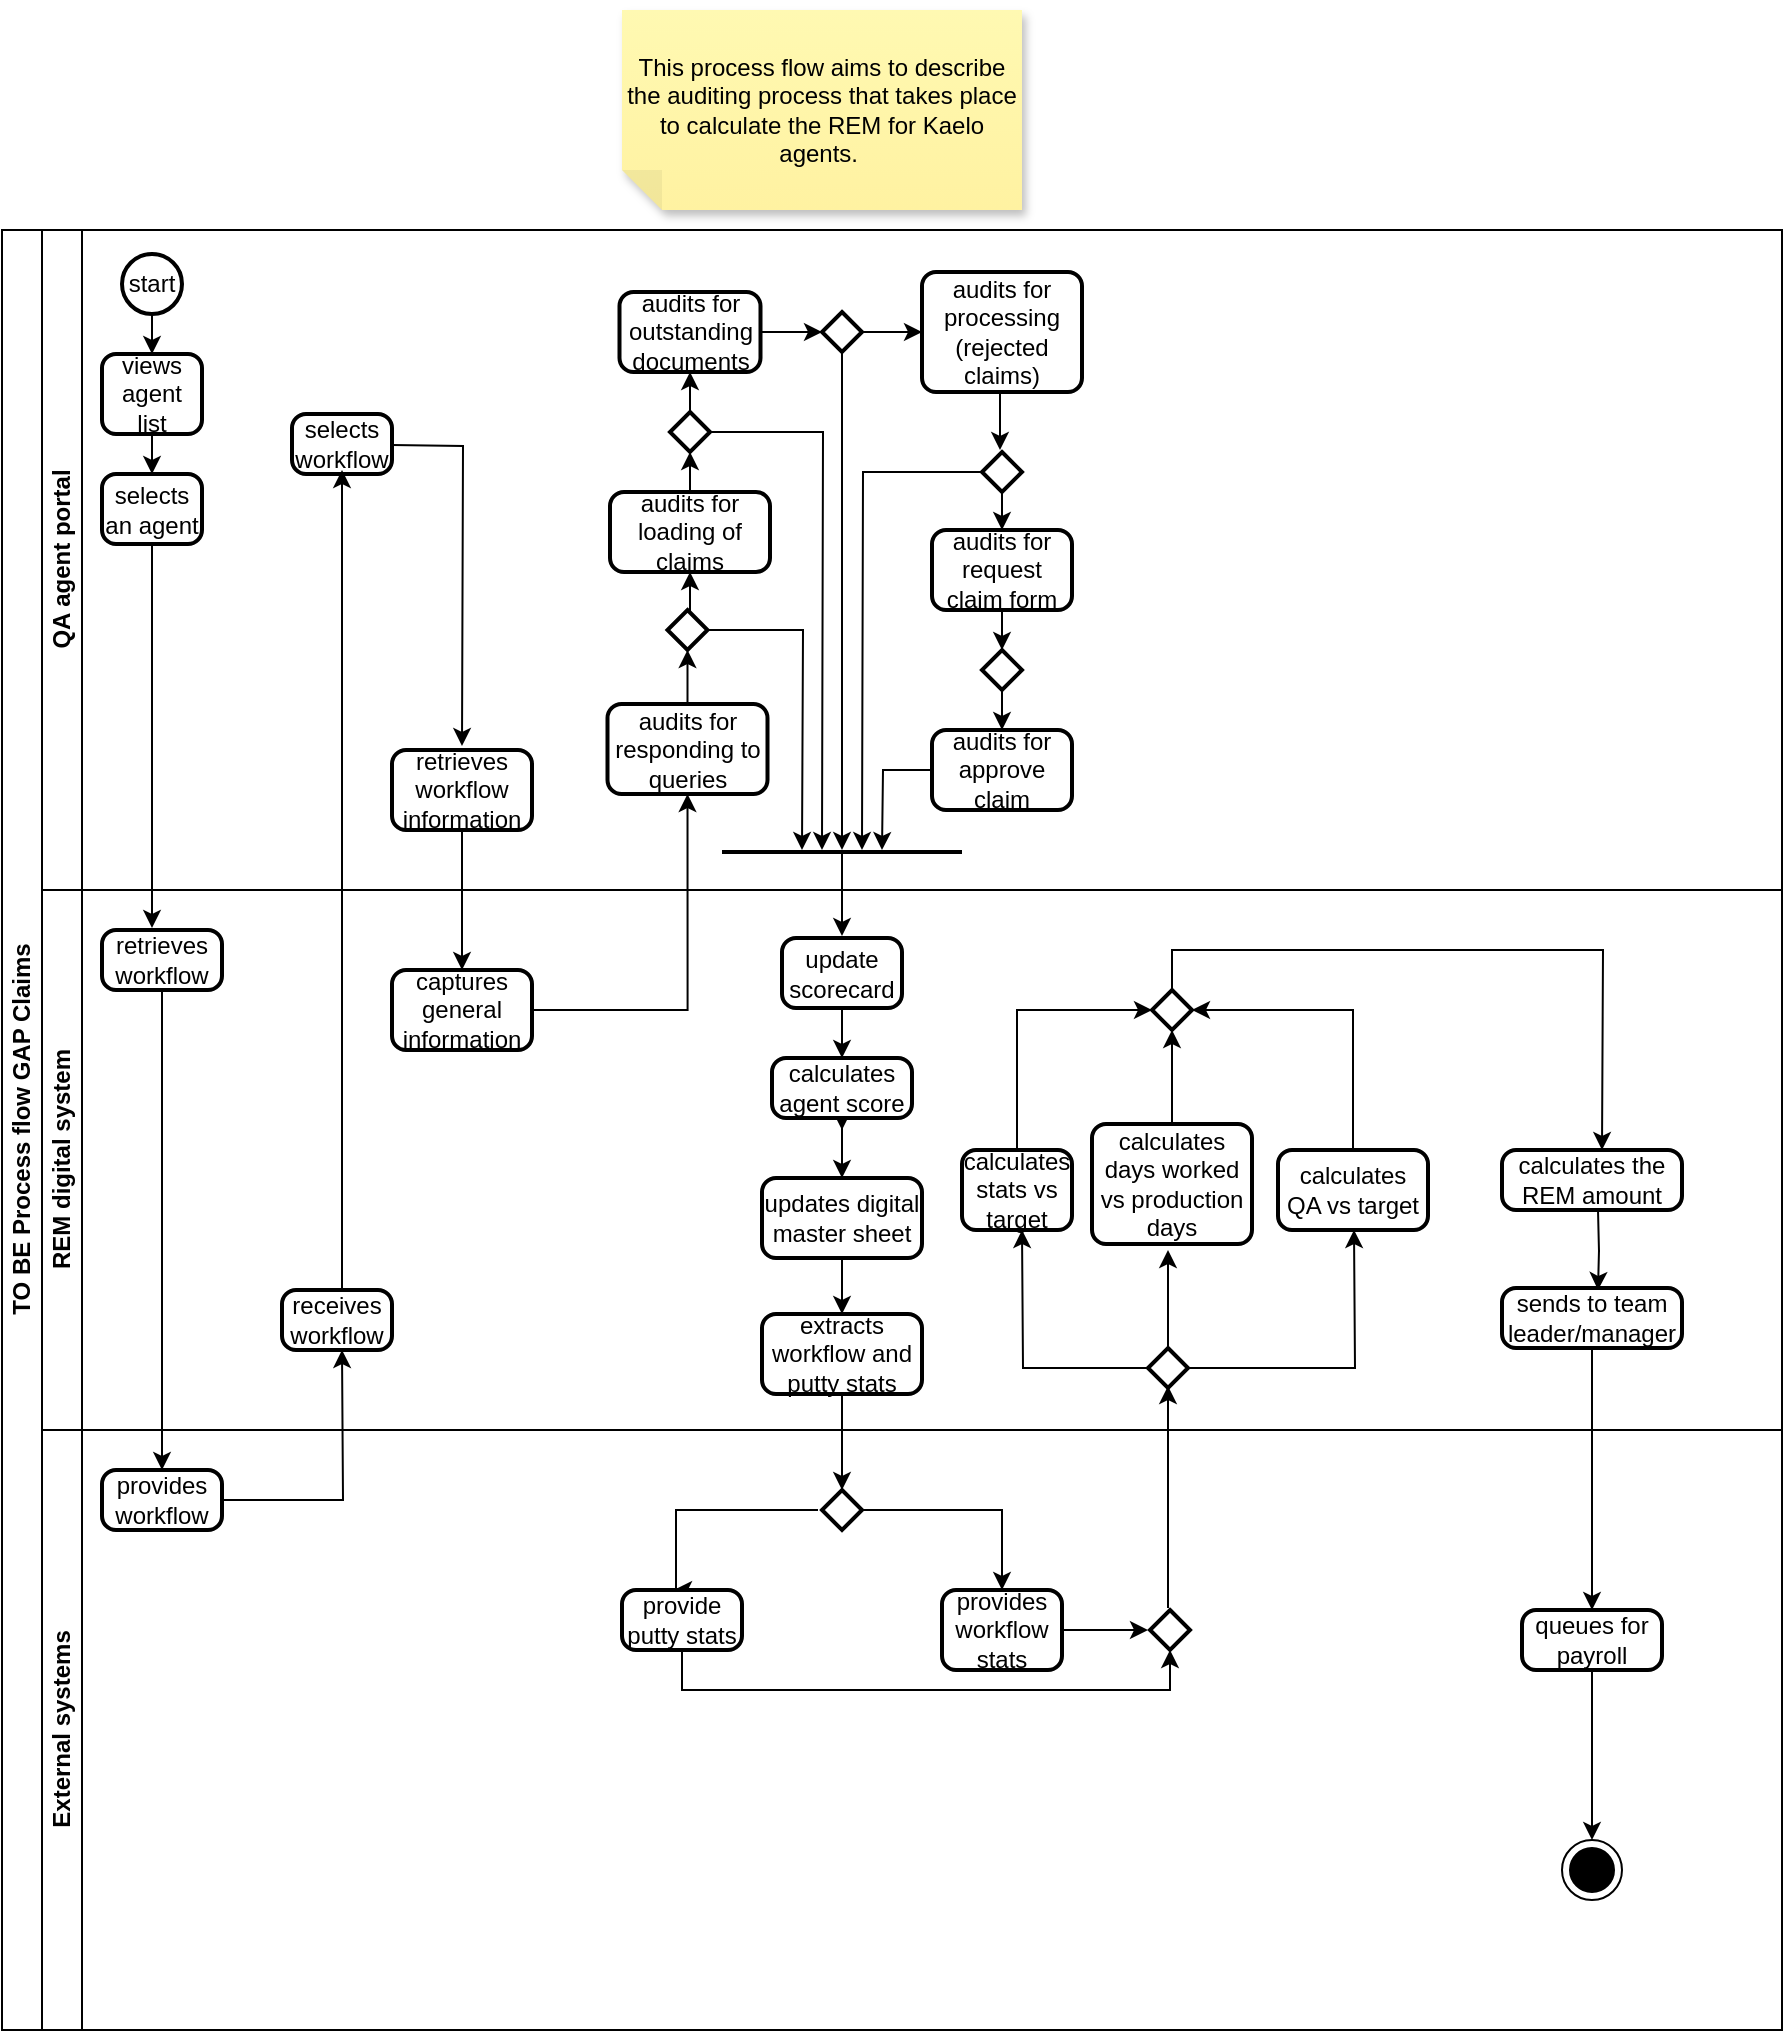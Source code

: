 <mxfile version="26.0.11">
  <diagram name="Page-1" id="bHxEFijC8007QPaECJp6">
    <mxGraphModel dx="1434" dy="1914" grid="1" gridSize="10" guides="1" tooltips="1" connect="1" arrows="1" fold="1" page="1" pageScale="1" pageWidth="850" pageHeight="1100" math="0" shadow="0">
      <root>
        <mxCell id="0" />
        <mxCell id="1" parent="0" />
        <mxCell id="AQpcyCFNnfoMruxE-PI4-3" value="TO BE Process flow GAP Claims" style="swimlane;childLayout=stackLayout;resizeParent=1;resizeParentMax=0;horizontal=0;startSize=20;horizontalStack=0;html=1;" parent="1" vertex="1">
          <mxGeometry x="70" y="60" width="890" height="900" as="geometry" />
        </mxCell>
        <mxCell id="AQpcyCFNnfoMruxE-PI4-4" value="QA agent portal" style="swimlane;startSize=20;horizontal=0;html=1;" parent="AQpcyCFNnfoMruxE-PI4-3" vertex="1">
          <mxGeometry x="20" width="870" height="330" as="geometry" />
        </mxCell>
        <mxCell id="AQpcyCFNnfoMruxE-PI4-12" style="edgeStyle=orthogonalEdgeStyle;rounded=0;orthogonalLoop=1;jettySize=auto;html=1;exitX=0.5;exitY=1;exitDx=0;exitDy=0;exitPerimeter=0;entryX=0.5;entryY=0;entryDx=0;entryDy=0;" parent="AQpcyCFNnfoMruxE-PI4-4" source="AQpcyCFNnfoMruxE-PI4-7" target="AQpcyCFNnfoMruxE-PI4-11" edge="1">
          <mxGeometry relative="1" as="geometry" />
        </mxCell>
        <mxCell id="AQpcyCFNnfoMruxE-PI4-7" value="start" style="strokeWidth=2;html=1;shape=mxgraph.flowchart.start_2;whiteSpace=wrap;" parent="AQpcyCFNnfoMruxE-PI4-4" vertex="1">
          <mxGeometry x="40" y="12" width="30" height="30" as="geometry" />
        </mxCell>
        <mxCell id="AQpcyCFNnfoMruxE-PI4-11" value="views agent list" style="rounded=1;whiteSpace=wrap;html=1;absoluteArcSize=1;arcSize=14;strokeWidth=2;" parent="AQpcyCFNnfoMruxE-PI4-4" vertex="1">
          <mxGeometry x="30" y="62" width="50" height="40" as="geometry" />
        </mxCell>
        <mxCell id="AQpcyCFNnfoMruxE-PI4-15" value="" style="edgeStyle=orthogonalEdgeStyle;rounded=0;orthogonalLoop=1;jettySize=auto;html=1;exitX=0.5;exitY=1;exitDx=0;exitDy=0;" parent="AQpcyCFNnfoMruxE-PI4-4" source="AQpcyCFNnfoMruxE-PI4-11" target="AQpcyCFNnfoMruxE-PI4-14" edge="1">
          <mxGeometry relative="1" as="geometry">
            <mxPoint x="145" y="182" as="targetPoint" />
            <mxPoint x="145" y="162" as="sourcePoint" />
          </mxGeometry>
        </mxCell>
        <mxCell id="AQpcyCFNnfoMruxE-PI4-16" style="edgeStyle=orthogonalEdgeStyle;rounded=0;orthogonalLoop=1;jettySize=auto;html=1;exitX=0.5;exitY=1;exitDx=0;exitDy=0;" parent="AQpcyCFNnfoMruxE-PI4-4" source="AQpcyCFNnfoMruxE-PI4-14" edge="1">
          <mxGeometry relative="1" as="geometry">
            <mxPoint x="55" y="349" as="targetPoint" />
          </mxGeometry>
        </mxCell>
        <mxCell id="AQpcyCFNnfoMruxE-PI4-14" value="selects an agent" style="rounded=1;whiteSpace=wrap;html=1;absoluteArcSize=1;arcSize=14;strokeWidth=2;" parent="AQpcyCFNnfoMruxE-PI4-4" vertex="1">
          <mxGeometry x="30" y="122" width="50" height="35" as="geometry" />
        </mxCell>
        <mxCell id="neZBOmozRX93bnKHMXi--25" value="audits for responding to queries" style="rounded=1;whiteSpace=wrap;html=1;absoluteArcSize=1;arcSize=14;strokeWidth=2;" parent="AQpcyCFNnfoMruxE-PI4-4" vertex="1">
          <mxGeometry x="282.75" y="237" width="80" height="45" as="geometry" />
        </mxCell>
        <mxCell id="neZBOmozRX93bnKHMXi--26" style="edgeStyle=orthogonalEdgeStyle;rounded=0;orthogonalLoop=1;jettySize=auto;html=1;exitX=0.5;exitY=1;exitDx=0;exitDy=0;" parent="AQpcyCFNnfoMruxE-PI4-4" source="neZBOmozRX93bnKHMXi--25" target="neZBOmozRX93bnKHMXi--25" edge="1">
          <mxGeometry relative="1" as="geometry" />
        </mxCell>
        <mxCell id="AQpcyCFNnfoMruxE-PI4-50" style="edgeStyle=orthogonalEdgeStyle;rounded=0;orthogonalLoop=1;jettySize=auto;html=1;exitX=0.5;exitY=0;exitDx=0;exitDy=0;exitPerimeter=0;entryX=0.5;entryY=1;entryDx=0;entryDy=0;" parent="AQpcyCFNnfoMruxE-PI4-4" source="AQpcyCFNnfoMruxE-PI4-31" target="neZBOmozRX93bnKHMXi--30" edge="1">
          <mxGeometry relative="1" as="geometry" />
        </mxCell>
        <mxCell id="AQpcyCFNnfoMruxE-PI4-75" style="edgeStyle=orthogonalEdgeStyle;rounded=0;orthogonalLoop=1;jettySize=auto;html=1;exitX=1;exitY=0.5;exitDx=0;exitDy=0;exitPerimeter=0;" parent="AQpcyCFNnfoMruxE-PI4-4" source="AQpcyCFNnfoMruxE-PI4-31" edge="1">
          <mxGeometry relative="1" as="geometry">
            <mxPoint x="380" y="310" as="targetPoint" />
          </mxGeometry>
        </mxCell>
        <mxCell id="AQpcyCFNnfoMruxE-PI4-31" value="" style="strokeWidth=2;html=1;shape=mxgraph.flowchart.decision;whiteSpace=wrap;" parent="AQpcyCFNnfoMruxE-PI4-4" vertex="1">
          <mxGeometry x="312.75" y="190" width="20" height="20" as="geometry" />
        </mxCell>
        <mxCell id="AQpcyCFNnfoMruxE-PI4-33" style="edgeStyle=orthogonalEdgeStyle;rounded=0;orthogonalLoop=1;jettySize=auto;html=1;exitX=0.5;exitY=0;exitDx=0;exitDy=0;" parent="AQpcyCFNnfoMruxE-PI4-4" source="neZBOmozRX93bnKHMXi--30" edge="1">
          <mxGeometry relative="1" as="geometry">
            <mxPoint x="324" y="111" as="targetPoint" />
          </mxGeometry>
        </mxCell>
        <mxCell id="neZBOmozRX93bnKHMXi--30" value="audits for loading of claims" style="rounded=1;whiteSpace=wrap;html=1;absoluteArcSize=1;arcSize=14;strokeWidth=2;" parent="AQpcyCFNnfoMruxE-PI4-4" vertex="1">
          <mxGeometry x="284" y="131" width="80" height="40" as="geometry" />
        </mxCell>
        <mxCell id="AQpcyCFNnfoMruxE-PI4-35" style="edgeStyle=orthogonalEdgeStyle;rounded=0;orthogonalLoop=1;jettySize=auto;html=1;exitX=0.5;exitY=0;exitDx=0;exitDy=0;exitPerimeter=0;" parent="AQpcyCFNnfoMruxE-PI4-4" source="AQpcyCFNnfoMruxE-PI4-34" edge="1">
          <mxGeometry relative="1" as="geometry">
            <mxPoint x="324" y="71" as="targetPoint" />
          </mxGeometry>
        </mxCell>
        <mxCell id="AQpcyCFNnfoMruxE-PI4-74" style="edgeStyle=orthogonalEdgeStyle;rounded=0;orthogonalLoop=1;jettySize=auto;html=1;exitX=1;exitY=0.5;exitDx=0;exitDy=0;exitPerimeter=0;" parent="AQpcyCFNnfoMruxE-PI4-4" source="AQpcyCFNnfoMruxE-PI4-34" edge="1">
          <mxGeometry relative="1" as="geometry">
            <mxPoint x="390" y="310" as="targetPoint" />
          </mxGeometry>
        </mxCell>
        <mxCell id="AQpcyCFNnfoMruxE-PI4-34" value="" style="strokeWidth=2;html=1;shape=mxgraph.flowchart.decision;whiteSpace=wrap;" parent="AQpcyCFNnfoMruxE-PI4-4" vertex="1">
          <mxGeometry x="314" y="91" width="20" height="20" as="geometry" />
        </mxCell>
        <mxCell id="AQpcyCFNnfoMruxE-PI4-63" style="edgeStyle=orthogonalEdgeStyle;rounded=0;orthogonalLoop=1;jettySize=auto;html=1;exitX=1;exitY=0.5;exitDx=0;exitDy=0;" parent="AQpcyCFNnfoMruxE-PI4-4" source="neZBOmozRX93bnKHMXi--32" edge="1">
          <mxGeometry relative="1" as="geometry">
            <mxPoint x="390" y="51" as="targetPoint" />
          </mxGeometry>
        </mxCell>
        <mxCell id="neZBOmozRX93bnKHMXi--32" value="audits for outstanding documents" style="rounded=1;whiteSpace=wrap;html=1;absoluteArcSize=1;arcSize=14;strokeWidth=2;" parent="AQpcyCFNnfoMruxE-PI4-4" vertex="1">
          <mxGeometry x="288.75" y="31" width="70.5" height="40" as="geometry" />
        </mxCell>
        <mxCell id="AQpcyCFNnfoMruxE-PI4-45" style="edgeStyle=orthogonalEdgeStyle;rounded=0;orthogonalLoop=1;jettySize=auto;html=1;exitX=1;exitY=0.25;exitDx=0;exitDy=0;" parent="AQpcyCFNnfoMruxE-PI4-4" edge="1">
          <mxGeometry relative="1" as="geometry">
            <mxPoint x="210" y="258" as="targetPoint" />
            <mxPoint x="175" y="107.5" as="sourcePoint" />
          </mxGeometry>
        </mxCell>
        <mxCell id="AQpcyCFNnfoMruxE-PI4-44" value="selects workflow" style="rounded=1;whiteSpace=wrap;html=1;absoluteArcSize=1;arcSize=14;strokeWidth=2;" parent="AQpcyCFNnfoMruxE-PI4-4" vertex="1">
          <mxGeometry x="125" y="92" width="50" height="30" as="geometry" />
        </mxCell>
        <mxCell id="AQpcyCFNnfoMruxE-PI4-47" style="edgeStyle=orthogonalEdgeStyle;rounded=0;orthogonalLoop=1;jettySize=auto;html=1;exitX=0.5;exitY=1;exitDx=0;exitDy=0;" parent="AQpcyCFNnfoMruxE-PI4-4" source="AQpcyCFNnfoMruxE-PI4-46" edge="1">
          <mxGeometry relative="1" as="geometry">
            <mxPoint x="210" y="370" as="targetPoint" />
          </mxGeometry>
        </mxCell>
        <mxCell id="AQpcyCFNnfoMruxE-PI4-46" value="retrieves workflow information" style="rounded=1;whiteSpace=wrap;html=1;absoluteArcSize=1;arcSize=14;strokeWidth=2;" parent="AQpcyCFNnfoMruxE-PI4-4" vertex="1">
          <mxGeometry x="175" y="260" width="70" height="40" as="geometry" />
        </mxCell>
        <mxCell id="AQpcyCFNnfoMruxE-PI4-49" style="edgeStyle=orthogonalEdgeStyle;rounded=0;orthogonalLoop=1;jettySize=auto;html=1;exitX=0.5;exitY=0;exitDx=0;exitDy=0;entryX=0.5;entryY=1;entryDx=0;entryDy=0;entryPerimeter=0;" parent="AQpcyCFNnfoMruxE-PI4-4" source="neZBOmozRX93bnKHMXi--25" target="AQpcyCFNnfoMruxE-PI4-31" edge="1">
          <mxGeometry relative="1" as="geometry" />
        </mxCell>
        <mxCell id="AQpcyCFNnfoMruxE-PI4-64" style="edgeStyle=orthogonalEdgeStyle;rounded=0;orthogonalLoop=1;jettySize=auto;html=1;exitX=1;exitY=0.5;exitDx=0;exitDy=0;exitPerimeter=0;" parent="AQpcyCFNnfoMruxE-PI4-4" source="AQpcyCFNnfoMruxE-PI4-60" edge="1">
          <mxGeometry relative="1" as="geometry">
            <mxPoint x="440" y="51" as="targetPoint" />
          </mxGeometry>
        </mxCell>
        <mxCell id="AQpcyCFNnfoMruxE-PI4-76" style="edgeStyle=orthogonalEdgeStyle;rounded=0;orthogonalLoop=1;jettySize=auto;html=1;exitX=0.5;exitY=1;exitDx=0;exitDy=0;exitPerimeter=0;" parent="AQpcyCFNnfoMruxE-PI4-4" source="AQpcyCFNnfoMruxE-PI4-60" edge="1">
          <mxGeometry relative="1" as="geometry">
            <mxPoint x="400" y="310" as="targetPoint" />
          </mxGeometry>
        </mxCell>
        <mxCell id="AQpcyCFNnfoMruxE-PI4-60" value="" style="strokeWidth=2;html=1;shape=mxgraph.flowchart.decision;whiteSpace=wrap;" parent="AQpcyCFNnfoMruxE-PI4-4" vertex="1">
          <mxGeometry x="390" y="41" width="20" height="20" as="geometry" />
        </mxCell>
        <mxCell id="AQpcyCFNnfoMruxE-PI4-65" style="edgeStyle=orthogonalEdgeStyle;rounded=0;orthogonalLoop=1;jettySize=auto;html=1;exitX=0.5;exitY=1;exitDx=0;exitDy=0;" parent="AQpcyCFNnfoMruxE-PI4-4" edge="1">
          <mxGeometry relative="1" as="geometry">
            <mxPoint x="479" y="110" as="targetPoint" />
            <mxPoint x="489" y="81" as="sourcePoint" />
          </mxGeometry>
        </mxCell>
        <mxCell id="neZBOmozRX93bnKHMXi--34" value="audits for processing (rejected claims)" style="rounded=1;whiteSpace=wrap;html=1;absoluteArcSize=1;arcSize=14;strokeWidth=2;" parent="AQpcyCFNnfoMruxE-PI4-4" vertex="1">
          <mxGeometry x="440" y="21" width="80" height="60" as="geometry" />
        </mxCell>
        <mxCell id="AQpcyCFNnfoMruxE-PI4-71" style="edgeStyle=orthogonalEdgeStyle;rounded=0;orthogonalLoop=1;jettySize=auto;html=1;exitX=0.5;exitY=1;exitDx=0;exitDy=0;" parent="AQpcyCFNnfoMruxE-PI4-4" source="neZBOmozRX93bnKHMXi--36" edge="1">
          <mxGeometry relative="1" as="geometry">
            <mxPoint x="480" y="210" as="targetPoint" />
          </mxGeometry>
        </mxCell>
        <mxCell id="neZBOmozRX93bnKHMXi--36" value="audits for request claim form" style="rounded=1;whiteSpace=wrap;html=1;absoluteArcSize=1;arcSize=14;strokeWidth=2;" parent="AQpcyCFNnfoMruxE-PI4-4" vertex="1">
          <mxGeometry x="445" y="150" width="70" height="40" as="geometry" />
        </mxCell>
        <mxCell id="AQpcyCFNnfoMruxE-PI4-70" style="edgeStyle=orthogonalEdgeStyle;rounded=0;orthogonalLoop=1;jettySize=auto;html=1;exitX=0.5;exitY=1;exitDx=0;exitDy=0;exitPerimeter=0;" parent="AQpcyCFNnfoMruxE-PI4-4" source="AQpcyCFNnfoMruxE-PI4-68" edge="1">
          <mxGeometry relative="1" as="geometry">
            <mxPoint x="480" y="150" as="targetPoint" />
          </mxGeometry>
        </mxCell>
        <mxCell id="AQpcyCFNnfoMruxE-PI4-77" style="edgeStyle=orthogonalEdgeStyle;rounded=0;orthogonalLoop=1;jettySize=auto;html=1;exitX=0;exitY=0.5;exitDx=0;exitDy=0;exitPerimeter=0;" parent="AQpcyCFNnfoMruxE-PI4-4" source="AQpcyCFNnfoMruxE-PI4-68" edge="1">
          <mxGeometry relative="1" as="geometry">
            <mxPoint x="410" y="310" as="targetPoint" />
          </mxGeometry>
        </mxCell>
        <mxCell id="AQpcyCFNnfoMruxE-PI4-68" value="" style="strokeWidth=2;html=1;shape=mxgraph.flowchart.decision;whiteSpace=wrap;" parent="AQpcyCFNnfoMruxE-PI4-4" vertex="1">
          <mxGeometry x="470" y="111" width="20" height="20" as="geometry" />
        </mxCell>
        <mxCell id="AQpcyCFNnfoMruxE-PI4-73" style="edgeStyle=orthogonalEdgeStyle;rounded=0;orthogonalLoop=1;jettySize=auto;html=1;exitX=0.5;exitY=1;exitDx=0;exitDy=0;exitPerimeter=0;" parent="AQpcyCFNnfoMruxE-PI4-4" source="AQpcyCFNnfoMruxE-PI4-72" edge="1">
          <mxGeometry relative="1" as="geometry">
            <mxPoint x="480" y="250" as="targetPoint" />
          </mxGeometry>
        </mxCell>
        <mxCell id="AQpcyCFNnfoMruxE-PI4-72" value="" style="strokeWidth=2;html=1;shape=mxgraph.flowchart.decision;whiteSpace=wrap;" parent="AQpcyCFNnfoMruxE-PI4-4" vertex="1">
          <mxGeometry x="470" y="210" width="20" height="20" as="geometry" />
        </mxCell>
        <mxCell id="AQpcyCFNnfoMruxE-PI4-79" style="edgeStyle=orthogonalEdgeStyle;rounded=0;orthogonalLoop=1;jettySize=auto;html=1;exitX=0;exitY=0.5;exitDx=0;exitDy=0;" parent="AQpcyCFNnfoMruxE-PI4-4" source="neZBOmozRX93bnKHMXi--39" edge="1">
          <mxGeometry relative="1" as="geometry">
            <mxPoint x="420" y="310" as="targetPoint" />
          </mxGeometry>
        </mxCell>
        <mxCell id="neZBOmozRX93bnKHMXi--39" value="audits for approve claim" style="rounded=1;whiteSpace=wrap;html=1;absoluteArcSize=1;arcSize=14;strokeWidth=2;" parent="AQpcyCFNnfoMruxE-PI4-4" vertex="1">
          <mxGeometry x="445" y="250" width="70" height="40" as="geometry" />
        </mxCell>
        <mxCell id="AQpcyCFNnfoMruxE-PI4-80" value="" style="line;strokeWidth=2;html=1;" parent="AQpcyCFNnfoMruxE-PI4-4" vertex="1">
          <mxGeometry x="340" y="306" width="120" height="10" as="geometry" />
        </mxCell>
        <mxCell id="AQpcyCFNnfoMruxE-PI4-5" value="REM digital system" style="swimlane;startSize=20;horizontal=0;html=1;" parent="AQpcyCFNnfoMruxE-PI4-3" vertex="1">
          <mxGeometry x="20" y="330" width="870" height="270" as="geometry" />
        </mxCell>
        <mxCell id="AQpcyCFNnfoMruxE-PI4-19" style="edgeStyle=orthogonalEdgeStyle;rounded=0;orthogonalLoop=1;jettySize=auto;html=1;exitX=0.5;exitY=1;exitDx=0;exitDy=0;" parent="AQpcyCFNnfoMruxE-PI4-5" source="AQpcyCFNnfoMruxE-PI4-17" edge="1">
          <mxGeometry relative="1" as="geometry">
            <mxPoint x="60" y="290" as="targetPoint" />
          </mxGeometry>
        </mxCell>
        <mxCell id="AQpcyCFNnfoMruxE-PI4-17" value="retrieves workflow" style="rounded=1;whiteSpace=wrap;html=1;absoluteArcSize=1;arcSize=14;strokeWidth=2;" parent="AQpcyCFNnfoMruxE-PI4-5" vertex="1">
          <mxGeometry x="30" y="20" width="60" height="30" as="geometry" />
        </mxCell>
        <mxCell id="AQpcyCFNnfoMruxE-PI4-24" value="captures general information" style="rounded=1;whiteSpace=wrap;html=1;absoluteArcSize=1;arcSize=14;strokeWidth=2;" parent="AQpcyCFNnfoMruxE-PI4-5" vertex="1">
          <mxGeometry x="175" y="40" width="70" height="40" as="geometry" />
        </mxCell>
        <mxCell id="AQpcyCFNnfoMruxE-PI4-36" value="receives workflow" style="rounded=1;whiteSpace=wrap;html=1;absoluteArcSize=1;arcSize=14;strokeWidth=2;" parent="AQpcyCFNnfoMruxE-PI4-5" vertex="1">
          <mxGeometry x="120" y="200" width="55" height="30" as="geometry" />
        </mxCell>
        <mxCell id="AQpcyCFNnfoMruxE-PI4-43" value="" style="endArrow=classic;html=1;rounded=0;" parent="AQpcyCFNnfoMruxE-PI4-5" edge="1">
          <mxGeometry width="50" height="50" relative="1" as="geometry">
            <mxPoint x="150" y="200" as="sourcePoint" />
            <mxPoint x="150" y="-210" as="targetPoint" />
          </mxGeometry>
        </mxCell>
        <mxCell id="AQpcyCFNnfoMruxE-PI4-81" value="" style="endArrow=classic;html=1;rounded=0;" parent="AQpcyCFNnfoMruxE-PI4-5" edge="1">
          <mxGeometry width="50" height="50" relative="1" as="geometry">
            <mxPoint x="400" y="-18" as="sourcePoint" />
            <mxPoint x="400" y="23" as="targetPoint" />
            <Array as="points" />
          </mxGeometry>
        </mxCell>
        <mxCell id="AQpcyCFNnfoMruxE-PI4-83" style="edgeStyle=orthogonalEdgeStyle;rounded=0;orthogonalLoop=1;jettySize=auto;html=1;exitX=0.5;exitY=1;exitDx=0;exitDy=0;" parent="AQpcyCFNnfoMruxE-PI4-5" source="AQpcyCFNnfoMruxE-PI4-85" edge="1">
          <mxGeometry relative="1" as="geometry">
            <mxPoint x="400" y="120" as="targetPoint" />
          </mxGeometry>
        </mxCell>
        <mxCell id="AQpcyCFNnfoMruxE-PI4-82" value="update scorecard" style="rounded=1;whiteSpace=wrap;html=1;absoluteArcSize=1;arcSize=14;strokeWidth=2;" parent="AQpcyCFNnfoMruxE-PI4-5" vertex="1">
          <mxGeometry x="370" y="24" width="60" height="35" as="geometry" />
        </mxCell>
        <mxCell id="AQpcyCFNnfoMruxE-PI4-86" value="" style="edgeStyle=orthogonalEdgeStyle;rounded=0;orthogonalLoop=1;jettySize=auto;html=1;exitX=0.5;exitY=1;exitDx=0;exitDy=0;" parent="AQpcyCFNnfoMruxE-PI4-5" source="AQpcyCFNnfoMruxE-PI4-82" target="AQpcyCFNnfoMruxE-PI4-85" edge="1">
          <mxGeometry relative="1" as="geometry">
            <mxPoint x="490" y="474" as="targetPoint" />
            <mxPoint x="490" y="449" as="sourcePoint" />
          </mxGeometry>
        </mxCell>
        <mxCell id="AQpcyCFNnfoMruxE-PI4-85" value="calculates agent score" style="rounded=1;whiteSpace=wrap;html=1;absoluteArcSize=1;arcSize=14;strokeWidth=2;" parent="AQpcyCFNnfoMruxE-PI4-5" vertex="1">
          <mxGeometry x="365" y="84" width="70" height="30" as="geometry" />
        </mxCell>
        <mxCell id="AQpcyCFNnfoMruxE-PI4-90" style="edgeStyle=orthogonalEdgeStyle;rounded=0;orthogonalLoop=1;jettySize=auto;html=1;exitX=0.5;exitY=1;exitDx=0;exitDy=0;" parent="AQpcyCFNnfoMruxE-PI4-5" source="AQpcyCFNnfoMruxE-PI4-88" edge="1">
          <mxGeometry relative="1" as="geometry">
            <mxPoint x="400" y="212" as="targetPoint" />
          </mxGeometry>
        </mxCell>
        <mxCell id="AQpcyCFNnfoMruxE-PI4-88" value="updates digital master sheet" style="rounded=1;whiteSpace=wrap;html=1;absoluteArcSize=1;arcSize=14;strokeWidth=2;" parent="AQpcyCFNnfoMruxE-PI4-5" vertex="1">
          <mxGeometry x="360" y="144" width="80" height="40" as="geometry" />
        </mxCell>
        <mxCell id="AQpcyCFNnfoMruxE-PI4-89" value="" style="edgeStyle=orthogonalEdgeStyle;rounded=0;orthogonalLoop=1;jettySize=auto;html=1;exitX=0.5;exitY=1;exitDx=0;exitDy=0;" parent="AQpcyCFNnfoMruxE-PI4-5" source="AQpcyCFNnfoMruxE-PI4-85" target="AQpcyCFNnfoMruxE-PI4-88" edge="1">
          <mxGeometry relative="1" as="geometry">
            <mxPoint x="490" y="534" as="targetPoint" />
            <mxPoint x="490" y="504" as="sourcePoint" />
          </mxGeometry>
        </mxCell>
        <mxCell id="AQpcyCFNnfoMruxE-PI4-95" style="edgeStyle=orthogonalEdgeStyle;rounded=0;orthogonalLoop=1;jettySize=auto;html=1;exitX=0.5;exitY=1;exitDx=0;exitDy=0;" parent="AQpcyCFNnfoMruxE-PI4-5" source="AQpcyCFNnfoMruxE-PI4-92" edge="1">
          <mxGeometry relative="1" as="geometry">
            <mxPoint x="400" y="300" as="targetPoint" />
          </mxGeometry>
        </mxCell>
        <mxCell id="AQpcyCFNnfoMruxE-PI4-92" value="extracts workflow and putty stats" style="rounded=1;whiteSpace=wrap;html=1;absoluteArcSize=1;arcSize=14;strokeWidth=2;" parent="AQpcyCFNnfoMruxE-PI4-5" vertex="1">
          <mxGeometry x="360" y="212" width="80" height="40" as="geometry" />
        </mxCell>
        <mxCell id="AQpcyCFNnfoMruxE-PI4-109" style="edgeStyle=orthogonalEdgeStyle;rounded=0;orthogonalLoop=1;jettySize=auto;html=1;exitX=0;exitY=0.5;exitDx=0;exitDy=0;exitPerimeter=0;" parent="AQpcyCFNnfoMruxE-PI4-5" source="AQpcyCFNnfoMruxE-PI4-107" edge="1">
          <mxGeometry relative="1" as="geometry">
            <mxPoint x="490" y="170" as="targetPoint" />
          </mxGeometry>
        </mxCell>
        <mxCell id="AQpcyCFNnfoMruxE-PI4-115" style="edgeStyle=orthogonalEdgeStyle;rounded=0;orthogonalLoop=1;jettySize=auto;html=1;exitX=0.5;exitY=0;exitDx=0;exitDy=0;exitPerimeter=0;" parent="AQpcyCFNnfoMruxE-PI4-5" source="AQpcyCFNnfoMruxE-PI4-107" edge="1">
          <mxGeometry relative="1" as="geometry">
            <mxPoint x="563" y="180" as="targetPoint" />
          </mxGeometry>
        </mxCell>
        <mxCell id="AQpcyCFNnfoMruxE-PI4-117" style="edgeStyle=orthogonalEdgeStyle;rounded=0;orthogonalLoop=1;jettySize=auto;html=1;exitX=1;exitY=0.5;exitDx=0;exitDy=0;exitPerimeter=0;" parent="AQpcyCFNnfoMruxE-PI4-5" source="AQpcyCFNnfoMruxE-PI4-107" edge="1">
          <mxGeometry relative="1" as="geometry">
            <mxPoint x="656" y="170" as="targetPoint" />
            <mxPoint x="579" y="239" as="sourcePoint" />
          </mxGeometry>
        </mxCell>
        <mxCell id="AQpcyCFNnfoMruxE-PI4-107" value="" style="strokeWidth=2;html=1;shape=mxgraph.flowchart.decision;whiteSpace=wrap;" parent="AQpcyCFNnfoMruxE-PI4-5" vertex="1">
          <mxGeometry x="553" y="229" width="20" height="20" as="geometry" />
        </mxCell>
        <mxCell id="AQpcyCFNnfoMruxE-PI4-111" value="calculates stats vs target" style="rounded=1;whiteSpace=wrap;html=1;absoluteArcSize=1;arcSize=14;strokeWidth=2;" parent="AQpcyCFNnfoMruxE-PI4-5" vertex="1">
          <mxGeometry x="460" y="130" width="55" height="40" as="geometry" />
        </mxCell>
        <mxCell id="AQpcyCFNnfoMruxE-PI4-119" style="edgeStyle=orthogonalEdgeStyle;rounded=0;orthogonalLoop=1;jettySize=auto;html=1;exitX=0.5;exitY=0;exitDx=0;exitDy=0;" parent="AQpcyCFNnfoMruxE-PI4-5" source="AQpcyCFNnfoMruxE-PI4-120" edge="1">
          <mxGeometry relative="1" as="geometry">
            <mxPoint x="565" y="70" as="targetPoint" />
          </mxGeometry>
        </mxCell>
        <mxCell id="AQpcyCFNnfoMruxE-PI4-114" value="calculates days worked vs production days" style="rounded=1;whiteSpace=wrap;html=1;absoluteArcSize=1;arcSize=14;strokeWidth=2;" parent="AQpcyCFNnfoMruxE-PI4-5" vertex="1">
          <mxGeometry x="525" y="117" width="80" height="60" as="geometry" />
        </mxCell>
        <mxCell id="AQpcyCFNnfoMruxE-PI4-118" value="calculates QA vs target" style="rounded=1;whiteSpace=wrap;html=1;absoluteArcSize=1;arcSize=14;strokeWidth=2;" parent="AQpcyCFNnfoMruxE-PI4-5" vertex="1">
          <mxGeometry x="618" y="130" width="75" height="40" as="geometry" />
        </mxCell>
        <mxCell id="AQpcyCFNnfoMruxE-PI4-125" style="edgeStyle=orthogonalEdgeStyle;rounded=0;orthogonalLoop=1;jettySize=auto;html=1;exitX=0.5;exitY=0;exitDx=0;exitDy=0;exitPerimeter=0;" parent="AQpcyCFNnfoMruxE-PI4-5" source="AQpcyCFNnfoMruxE-PI4-120" edge="1">
          <mxGeometry relative="1" as="geometry">
            <mxPoint x="780" y="130" as="targetPoint" />
          </mxGeometry>
        </mxCell>
        <mxCell id="AQpcyCFNnfoMruxE-PI4-120" value="" style="strokeWidth=2;html=1;shape=mxgraph.flowchart.decision;whiteSpace=wrap;" parent="AQpcyCFNnfoMruxE-PI4-5" vertex="1">
          <mxGeometry x="555" y="50" width="20" height="20" as="geometry" />
        </mxCell>
        <mxCell id="AQpcyCFNnfoMruxE-PI4-121" value="" style="edgeStyle=orthogonalEdgeStyle;rounded=0;orthogonalLoop=1;jettySize=auto;html=1;exitX=0.5;exitY=0;exitDx=0;exitDy=0;" parent="AQpcyCFNnfoMruxE-PI4-5" source="AQpcyCFNnfoMruxE-PI4-114" target="AQpcyCFNnfoMruxE-PI4-120" edge="1">
          <mxGeometry relative="1" as="geometry">
            <mxPoint x="655" y="460" as="targetPoint" />
            <mxPoint x="655" y="507" as="sourcePoint" />
          </mxGeometry>
        </mxCell>
        <mxCell id="AQpcyCFNnfoMruxE-PI4-122" style="edgeStyle=orthogonalEdgeStyle;rounded=0;orthogonalLoop=1;jettySize=auto;html=1;exitX=0.5;exitY=0;exitDx=0;exitDy=0;entryX=0;entryY=0.5;entryDx=0;entryDy=0;entryPerimeter=0;" parent="AQpcyCFNnfoMruxE-PI4-5" source="AQpcyCFNnfoMruxE-PI4-111" target="AQpcyCFNnfoMruxE-PI4-120" edge="1">
          <mxGeometry relative="1" as="geometry" />
        </mxCell>
        <mxCell id="AQpcyCFNnfoMruxE-PI4-123" style="edgeStyle=orthogonalEdgeStyle;rounded=0;orthogonalLoop=1;jettySize=auto;html=1;exitX=0.5;exitY=0;exitDx=0;exitDy=0;entryX=1;entryY=0.5;entryDx=0;entryDy=0;entryPerimeter=0;" parent="AQpcyCFNnfoMruxE-PI4-5" source="AQpcyCFNnfoMruxE-PI4-118" target="AQpcyCFNnfoMruxE-PI4-120" edge="1">
          <mxGeometry relative="1" as="geometry" />
        </mxCell>
        <mxCell id="AQpcyCFNnfoMruxE-PI4-128" style="edgeStyle=orthogonalEdgeStyle;rounded=0;orthogonalLoop=1;jettySize=auto;html=1;exitX=0.5;exitY=1;exitDx=0;exitDy=0;" parent="AQpcyCFNnfoMruxE-PI4-5" edge="1">
          <mxGeometry relative="1" as="geometry">
            <mxPoint x="778" y="200" as="targetPoint" />
            <mxPoint x="778" y="160" as="sourcePoint" />
          </mxGeometry>
        </mxCell>
        <mxCell id="AQpcyCFNnfoMruxE-PI4-126" value="calculates the REM amount" style="rounded=1;whiteSpace=wrap;html=1;absoluteArcSize=1;arcSize=14;strokeWidth=2;" parent="AQpcyCFNnfoMruxE-PI4-5" vertex="1">
          <mxGeometry x="730" y="130" width="90" height="30" as="geometry" />
        </mxCell>
        <mxCell id="AQpcyCFNnfoMruxE-PI4-131" style="edgeStyle=orthogonalEdgeStyle;rounded=0;orthogonalLoop=1;jettySize=auto;html=1;exitX=0.5;exitY=1;exitDx=0;exitDy=0;" parent="AQpcyCFNnfoMruxE-PI4-5" source="AQpcyCFNnfoMruxE-PI4-129" edge="1">
          <mxGeometry relative="1" as="geometry">
            <mxPoint x="775" y="360" as="targetPoint" />
          </mxGeometry>
        </mxCell>
        <mxCell id="AQpcyCFNnfoMruxE-PI4-129" value="sends to team leader/manager" style="rounded=1;whiteSpace=wrap;html=1;absoluteArcSize=1;arcSize=14;strokeWidth=2;" parent="AQpcyCFNnfoMruxE-PI4-5" vertex="1">
          <mxGeometry x="730" y="199" width="90" height="30" as="geometry" />
        </mxCell>
        <mxCell id="AQpcyCFNnfoMruxE-PI4-6" value="External systems" style="swimlane;startSize=20;horizontal=0;html=1;" parent="AQpcyCFNnfoMruxE-PI4-3" vertex="1">
          <mxGeometry x="20" y="600" width="870" height="300" as="geometry" />
        </mxCell>
        <mxCell id="AQpcyCFNnfoMruxE-PI4-21" style="edgeStyle=orthogonalEdgeStyle;rounded=0;orthogonalLoop=1;jettySize=auto;html=1;exitX=1;exitY=0.5;exitDx=0;exitDy=0;" parent="AQpcyCFNnfoMruxE-PI4-6" source="AQpcyCFNnfoMruxE-PI4-20" edge="1">
          <mxGeometry relative="1" as="geometry">
            <mxPoint x="150" y="-40" as="targetPoint" />
          </mxGeometry>
        </mxCell>
        <mxCell id="AQpcyCFNnfoMruxE-PI4-20" value="provides workflow" style="rounded=1;whiteSpace=wrap;html=1;absoluteArcSize=1;arcSize=14;strokeWidth=2;" parent="AQpcyCFNnfoMruxE-PI4-6" vertex="1">
          <mxGeometry x="30" y="20" width="60" height="30" as="geometry" />
        </mxCell>
        <mxCell id="AQpcyCFNnfoMruxE-PI4-97" style="edgeStyle=orthogonalEdgeStyle;rounded=0;orthogonalLoop=1;jettySize=auto;html=1;" parent="AQpcyCFNnfoMruxE-PI4-6" edge="1">
          <mxGeometry relative="1" as="geometry">
            <mxPoint x="316" y="80" as="targetPoint" />
            <mxPoint x="388" y="40" as="sourcePoint" />
            <Array as="points">
              <mxPoint x="317" y="40" />
            </Array>
          </mxGeometry>
        </mxCell>
        <mxCell id="AQpcyCFNnfoMruxE-PI4-98" style="edgeStyle=orthogonalEdgeStyle;rounded=0;orthogonalLoop=1;jettySize=auto;html=1;exitX=1;exitY=0.5;exitDx=0;exitDy=0;exitPerimeter=0;" parent="AQpcyCFNnfoMruxE-PI4-6" source="AQpcyCFNnfoMruxE-PI4-100" edge="1">
          <mxGeometry relative="1" as="geometry">
            <mxPoint x="480" y="80" as="targetPoint" />
          </mxGeometry>
        </mxCell>
        <mxCell id="AQpcyCFNnfoMruxE-PI4-96" value="" style="strokeWidth=2;html=1;shape=mxgraph.flowchart.decision;whiteSpace=wrap;" parent="AQpcyCFNnfoMruxE-PI4-6" vertex="1">
          <mxGeometry x="390" y="30" width="20" height="20" as="geometry" />
        </mxCell>
        <mxCell id="AQpcyCFNnfoMruxE-PI4-99" value="provide putty stats" style="rounded=1;whiteSpace=wrap;html=1;absoluteArcSize=1;arcSize=14;strokeWidth=2;" parent="AQpcyCFNnfoMruxE-PI4-6" vertex="1">
          <mxGeometry x="290" y="80" width="60" height="30" as="geometry" />
        </mxCell>
        <mxCell id="AQpcyCFNnfoMruxE-PI4-103" style="edgeStyle=orthogonalEdgeStyle;rounded=0;orthogonalLoop=1;jettySize=auto;html=1;exitX=1;exitY=0.5;exitDx=0;exitDy=0;" parent="AQpcyCFNnfoMruxE-PI4-6" source="AQpcyCFNnfoMruxE-PI4-100" edge="1">
          <mxGeometry relative="1" as="geometry">
            <mxPoint x="553" y="100" as="targetPoint" />
            <mxPoint x="523" y="100" as="sourcePoint" />
          </mxGeometry>
        </mxCell>
        <mxCell id="AQpcyCFNnfoMruxE-PI4-100" value="provides workflow stats" style="rounded=1;whiteSpace=wrap;html=1;absoluteArcSize=1;arcSize=14;strokeWidth=2;" parent="AQpcyCFNnfoMruxE-PI4-6" vertex="1">
          <mxGeometry x="450" y="80" width="60" height="40" as="geometry" />
        </mxCell>
        <mxCell id="AQpcyCFNnfoMruxE-PI4-101" value="" style="edgeStyle=orthogonalEdgeStyle;rounded=0;orthogonalLoop=1;jettySize=auto;html=1;exitX=1;exitY=0.5;exitDx=0;exitDy=0;exitPerimeter=0;" parent="AQpcyCFNnfoMruxE-PI4-6" source="AQpcyCFNnfoMruxE-PI4-96" target="AQpcyCFNnfoMruxE-PI4-100" edge="1">
          <mxGeometry relative="1" as="geometry">
            <mxPoint x="570" y="740" as="targetPoint" />
            <mxPoint x="500" y="700" as="sourcePoint" />
          </mxGeometry>
        </mxCell>
        <mxCell id="AQpcyCFNnfoMruxE-PI4-106" style="edgeStyle=orthogonalEdgeStyle;rounded=0;orthogonalLoop=1;jettySize=auto;html=1;" parent="AQpcyCFNnfoMruxE-PI4-6" edge="1">
          <mxGeometry relative="1" as="geometry">
            <mxPoint x="563" y="-22" as="targetPoint" />
            <mxPoint x="563" y="89" as="sourcePoint" />
          </mxGeometry>
        </mxCell>
        <mxCell id="AQpcyCFNnfoMruxE-PI4-104" value="" style="strokeWidth=2;html=1;shape=mxgraph.flowchart.decision;whiteSpace=wrap;" parent="AQpcyCFNnfoMruxE-PI4-6" vertex="1">
          <mxGeometry x="554" y="90" width="20" height="20" as="geometry" />
        </mxCell>
        <mxCell id="AQpcyCFNnfoMruxE-PI4-105" style="edgeStyle=orthogonalEdgeStyle;rounded=0;orthogonalLoop=1;jettySize=auto;html=1;exitX=0.5;exitY=1;exitDx=0;exitDy=0;entryX=0.5;entryY=1;entryDx=0;entryDy=0;entryPerimeter=0;" parent="AQpcyCFNnfoMruxE-PI4-6" source="AQpcyCFNnfoMruxE-PI4-99" target="AQpcyCFNnfoMruxE-PI4-104" edge="1">
          <mxGeometry relative="1" as="geometry" />
        </mxCell>
        <mxCell id="AQpcyCFNnfoMruxE-PI4-133" style="edgeStyle=orthogonalEdgeStyle;rounded=0;orthogonalLoop=1;jettySize=auto;html=1;exitX=0.5;exitY=1;exitDx=0;exitDy=0;" parent="AQpcyCFNnfoMruxE-PI4-6" source="AQpcyCFNnfoMruxE-PI4-132" target="AQpcyCFNnfoMruxE-PI4-135" edge="1">
          <mxGeometry relative="1" as="geometry">
            <mxPoint x="775" y="220" as="targetPoint" />
          </mxGeometry>
        </mxCell>
        <mxCell id="AQpcyCFNnfoMruxE-PI4-132" value="queues for payroll" style="rounded=1;whiteSpace=wrap;html=1;absoluteArcSize=1;arcSize=14;strokeWidth=2;" parent="AQpcyCFNnfoMruxE-PI4-6" vertex="1">
          <mxGeometry x="740" y="90" width="70" height="30" as="geometry" />
        </mxCell>
        <mxCell id="AQpcyCFNnfoMruxE-PI4-135" value="" style="ellipse;html=1;shape=endState;fillColor=strokeColor;" parent="AQpcyCFNnfoMruxE-PI4-6" vertex="1">
          <mxGeometry x="760" y="205" width="30" height="30" as="geometry" />
        </mxCell>
        <mxCell id="AQpcyCFNnfoMruxE-PI4-48" style="edgeStyle=orthogonalEdgeStyle;rounded=0;orthogonalLoop=1;jettySize=auto;html=1;exitX=1;exitY=0.5;exitDx=0;exitDy=0;entryX=0.5;entryY=1;entryDx=0;entryDy=0;" parent="AQpcyCFNnfoMruxE-PI4-3" source="AQpcyCFNnfoMruxE-PI4-24" target="neZBOmozRX93bnKHMXi--25" edge="1">
          <mxGeometry relative="1" as="geometry">
            <mxPoint x="340" y="300" as="targetPoint" />
          </mxGeometry>
        </mxCell>
        <mxCell id="4Ul0r_x1EUZ628i0wi_E-1" value="&lt;p class=&quot;MsoNormal&quot;&gt;This process flow aims to describe the auditing process that&amp;nbsp;takes place to calculate the REM for Kaelo agents.&amp;nbsp;&lt;/p&gt;" style="shape=note;whiteSpace=wrap;html=1;backgroundOutline=1;fontColor=#000000;darkOpacity=0.05;fillColor=#FFF9B2;strokeColor=none;fillStyle=solid;direction=west;gradientDirection=north;gradientColor=#FFF2A1;shadow=1;size=20;pointerEvents=1;" vertex="1" parent="1">
          <mxGeometry x="380" y="-50" width="200" height="100" as="geometry" />
        </mxCell>
      </root>
    </mxGraphModel>
  </diagram>
</mxfile>
